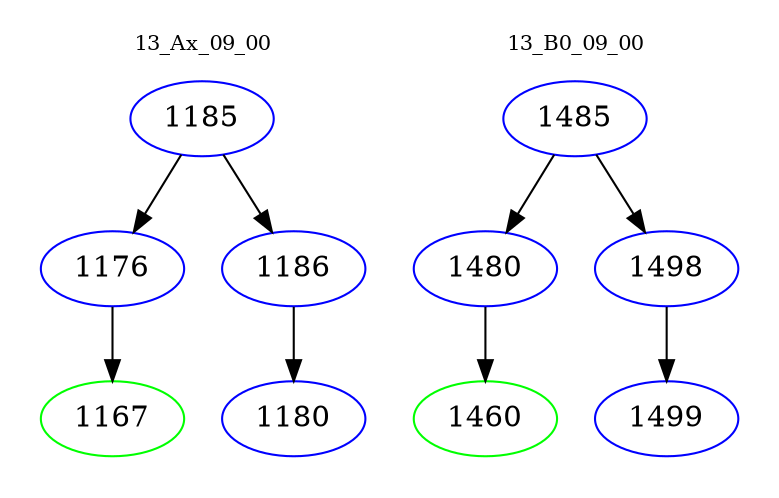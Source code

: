 digraph{
subgraph cluster_0 {
color = white
label = "13_Ax_09_00";
fontsize=10;
T0_1185 [label="1185", color="blue"]
T0_1185 -> T0_1176 [color="black"]
T0_1176 [label="1176", color="blue"]
T0_1176 -> T0_1167 [color="black"]
T0_1167 [label="1167", color="green"]
T0_1185 -> T0_1186 [color="black"]
T0_1186 [label="1186", color="blue"]
T0_1186 -> T0_1180 [color="black"]
T0_1180 [label="1180", color="blue"]
}
subgraph cluster_1 {
color = white
label = "13_B0_09_00";
fontsize=10;
T1_1485 [label="1485", color="blue"]
T1_1485 -> T1_1480 [color="black"]
T1_1480 [label="1480", color="blue"]
T1_1480 -> T1_1460 [color="black"]
T1_1460 [label="1460", color="green"]
T1_1485 -> T1_1498 [color="black"]
T1_1498 [label="1498", color="blue"]
T1_1498 -> T1_1499 [color="black"]
T1_1499 [label="1499", color="blue"]
}
}
